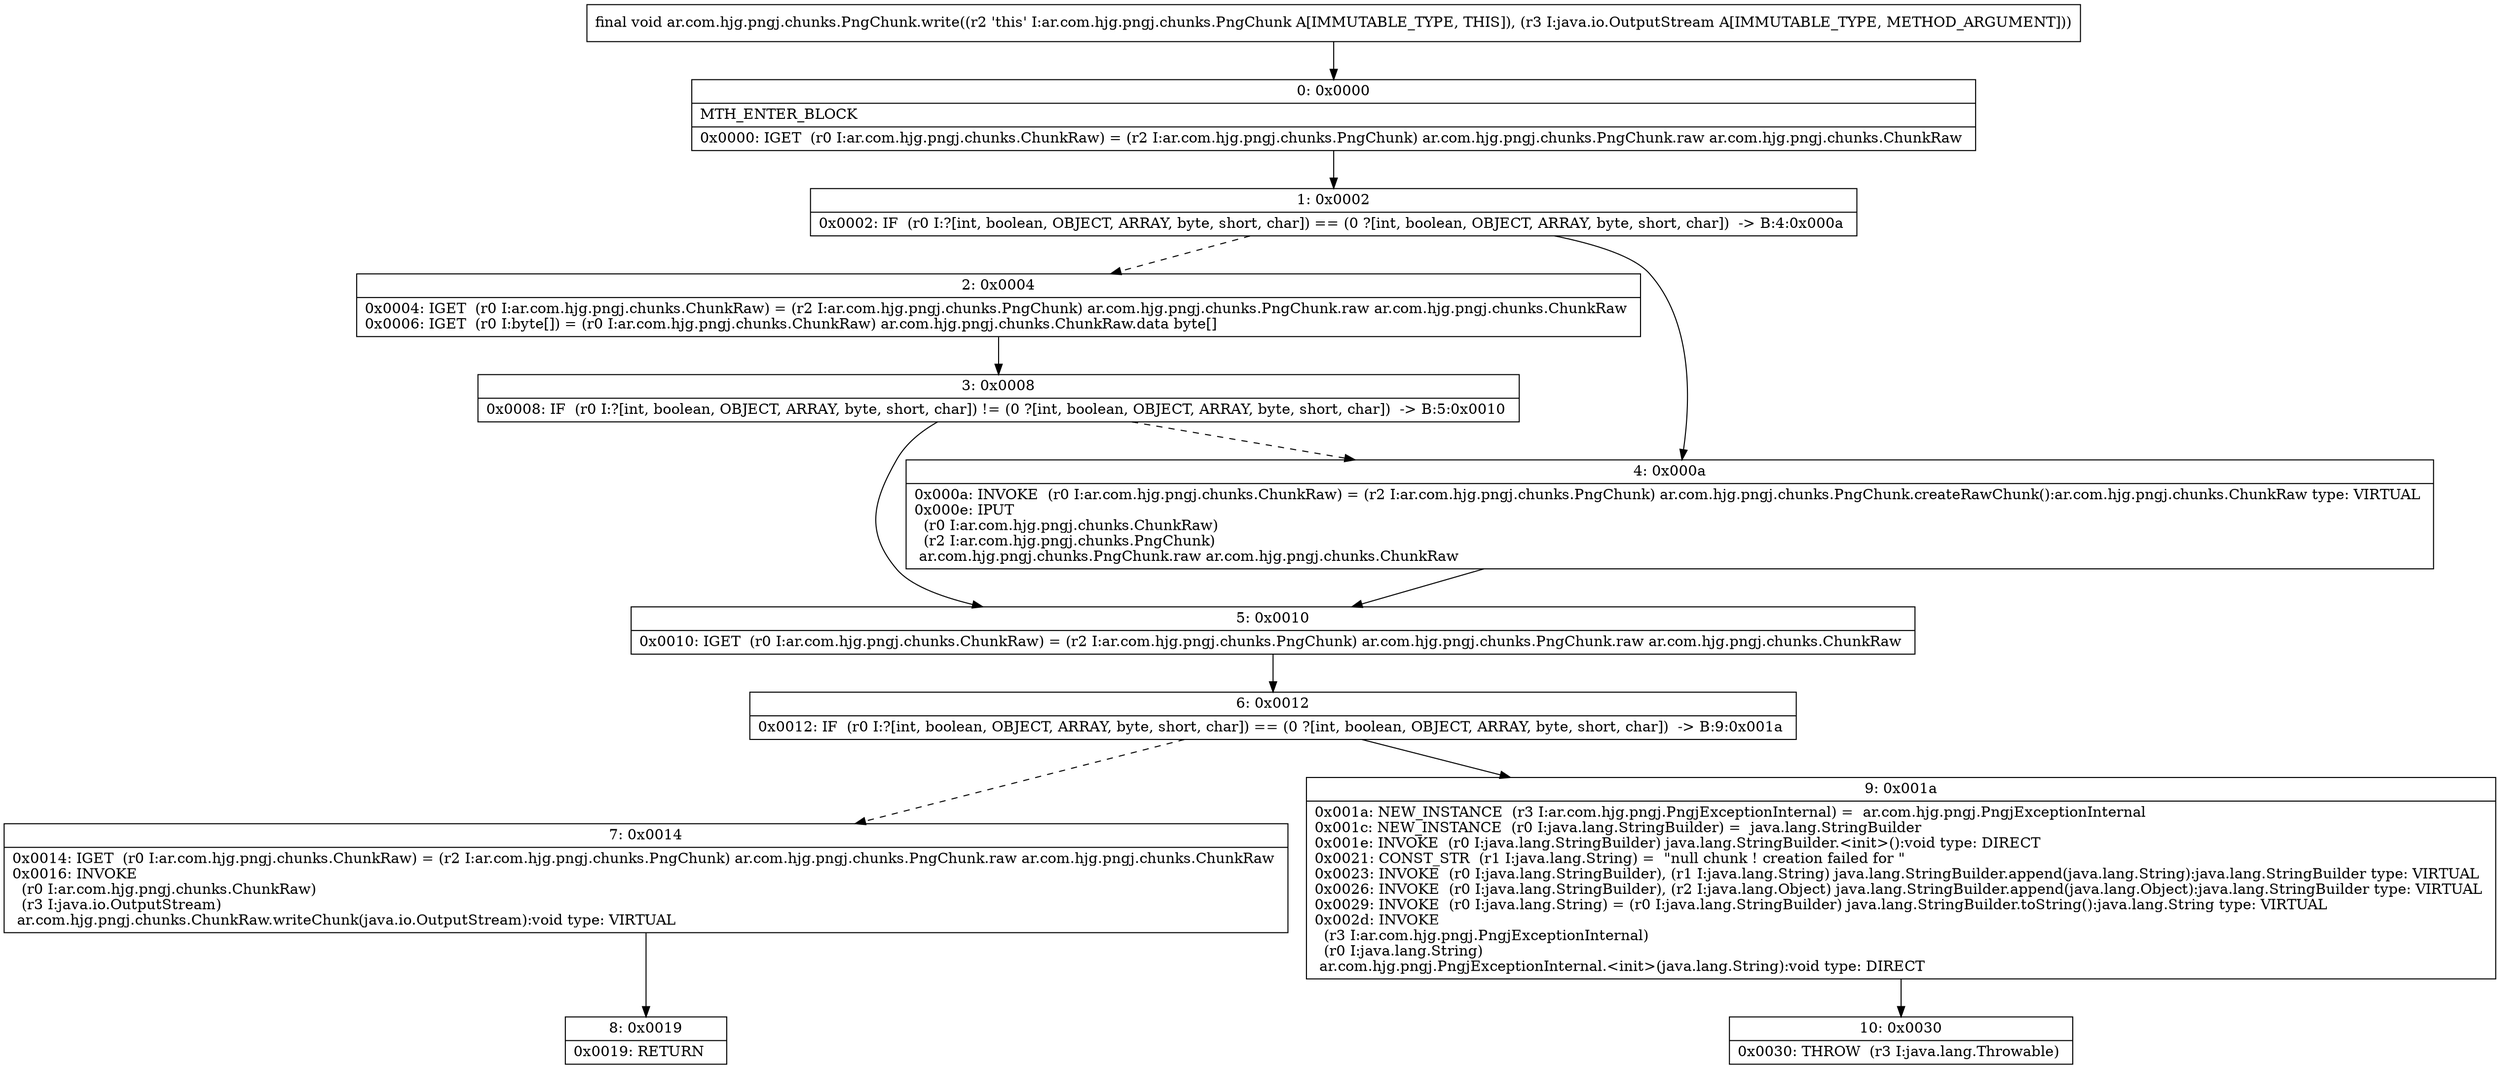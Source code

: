 digraph "CFG forar.com.hjg.pngj.chunks.PngChunk.write(Ljava\/io\/OutputStream;)V" {
Node_0 [shape=record,label="{0\:\ 0x0000|MTH_ENTER_BLOCK\l|0x0000: IGET  (r0 I:ar.com.hjg.pngj.chunks.ChunkRaw) = (r2 I:ar.com.hjg.pngj.chunks.PngChunk) ar.com.hjg.pngj.chunks.PngChunk.raw ar.com.hjg.pngj.chunks.ChunkRaw \l}"];
Node_1 [shape=record,label="{1\:\ 0x0002|0x0002: IF  (r0 I:?[int, boolean, OBJECT, ARRAY, byte, short, char]) == (0 ?[int, boolean, OBJECT, ARRAY, byte, short, char])  \-\> B:4:0x000a \l}"];
Node_2 [shape=record,label="{2\:\ 0x0004|0x0004: IGET  (r0 I:ar.com.hjg.pngj.chunks.ChunkRaw) = (r2 I:ar.com.hjg.pngj.chunks.PngChunk) ar.com.hjg.pngj.chunks.PngChunk.raw ar.com.hjg.pngj.chunks.ChunkRaw \l0x0006: IGET  (r0 I:byte[]) = (r0 I:ar.com.hjg.pngj.chunks.ChunkRaw) ar.com.hjg.pngj.chunks.ChunkRaw.data byte[] \l}"];
Node_3 [shape=record,label="{3\:\ 0x0008|0x0008: IF  (r0 I:?[int, boolean, OBJECT, ARRAY, byte, short, char]) != (0 ?[int, boolean, OBJECT, ARRAY, byte, short, char])  \-\> B:5:0x0010 \l}"];
Node_4 [shape=record,label="{4\:\ 0x000a|0x000a: INVOKE  (r0 I:ar.com.hjg.pngj.chunks.ChunkRaw) = (r2 I:ar.com.hjg.pngj.chunks.PngChunk) ar.com.hjg.pngj.chunks.PngChunk.createRawChunk():ar.com.hjg.pngj.chunks.ChunkRaw type: VIRTUAL \l0x000e: IPUT  \l  (r0 I:ar.com.hjg.pngj.chunks.ChunkRaw)\l  (r2 I:ar.com.hjg.pngj.chunks.PngChunk)\l ar.com.hjg.pngj.chunks.PngChunk.raw ar.com.hjg.pngj.chunks.ChunkRaw \l}"];
Node_5 [shape=record,label="{5\:\ 0x0010|0x0010: IGET  (r0 I:ar.com.hjg.pngj.chunks.ChunkRaw) = (r2 I:ar.com.hjg.pngj.chunks.PngChunk) ar.com.hjg.pngj.chunks.PngChunk.raw ar.com.hjg.pngj.chunks.ChunkRaw \l}"];
Node_6 [shape=record,label="{6\:\ 0x0012|0x0012: IF  (r0 I:?[int, boolean, OBJECT, ARRAY, byte, short, char]) == (0 ?[int, boolean, OBJECT, ARRAY, byte, short, char])  \-\> B:9:0x001a \l}"];
Node_7 [shape=record,label="{7\:\ 0x0014|0x0014: IGET  (r0 I:ar.com.hjg.pngj.chunks.ChunkRaw) = (r2 I:ar.com.hjg.pngj.chunks.PngChunk) ar.com.hjg.pngj.chunks.PngChunk.raw ar.com.hjg.pngj.chunks.ChunkRaw \l0x0016: INVOKE  \l  (r0 I:ar.com.hjg.pngj.chunks.ChunkRaw)\l  (r3 I:java.io.OutputStream)\l ar.com.hjg.pngj.chunks.ChunkRaw.writeChunk(java.io.OutputStream):void type: VIRTUAL \l}"];
Node_8 [shape=record,label="{8\:\ 0x0019|0x0019: RETURN   \l}"];
Node_9 [shape=record,label="{9\:\ 0x001a|0x001a: NEW_INSTANCE  (r3 I:ar.com.hjg.pngj.PngjExceptionInternal) =  ar.com.hjg.pngj.PngjExceptionInternal \l0x001c: NEW_INSTANCE  (r0 I:java.lang.StringBuilder) =  java.lang.StringBuilder \l0x001e: INVOKE  (r0 I:java.lang.StringBuilder) java.lang.StringBuilder.\<init\>():void type: DIRECT \l0x0021: CONST_STR  (r1 I:java.lang.String) =  \"null chunk ! creation failed for \" \l0x0023: INVOKE  (r0 I:java.lang.StringBuilder), (r1 I:java.lang.String) java.lang.StringBuilder.append(java.lang.String):java.lang.StringBuilder type: VIRTUAL \l0x0026: INVOKE  (r0 I:java.lang.StringBuilder), (r2 I:java.lang.Object) java.lang.StringBuilder.append(java.lang.Object):java.lang.StringBuilder type: VIRTUAL \l0x0029: INVOKE  (r0 I:java.lang.String) = (r0 I:java.lang.StringBuilder) java.lang.StringBuilder.toString():java.lang.String type: VIRTUAL \l0x002d: INVOKE  \l  (r3 I:ar.com.hjg.pngj.PngjExceptionInternal)\l  (r0 I:java.lang.String)\l ar.com.hjg.pngj.PngjExceptionInternal.\<init\>(java.lang.String):void type: DIRECT \l}"];
Node_10 [shape=record,label="{10\:\ 0x0030|0x0030: THROW  (r3 I:java.lang.Throwable) \l}"];
MethodNode[shape=record,label="{final void ar.com.hjg.pngj.chunks.PngChunk.write((r2 'this' I:ar.com.hjg.pngj.chunks.PngChunk A[IMMUTABLE_TYPE, THIS]), (r3 I:java.io.OutputStream A[IMMUTABLE_TYPE, METHOD_ARGUMENT])) }"];
MethodNode -> Node_0;
Node_0 -> Node_1;
Node_1 -> Node_2[style=dashed];
Node_1 -> Node_4;
Node_2 -> Node_3;
Node_3 -> Node_4[style=dashed];
Node_3 -> Node_5;
Node_4 -> Node_5;
Node_5 -> Node_6;
Node_6 -> Node_7[style=dashed];
Node_6 -> Node_9;
Node_7 -> Node_8;
Node_9 -> Node_10;
}

